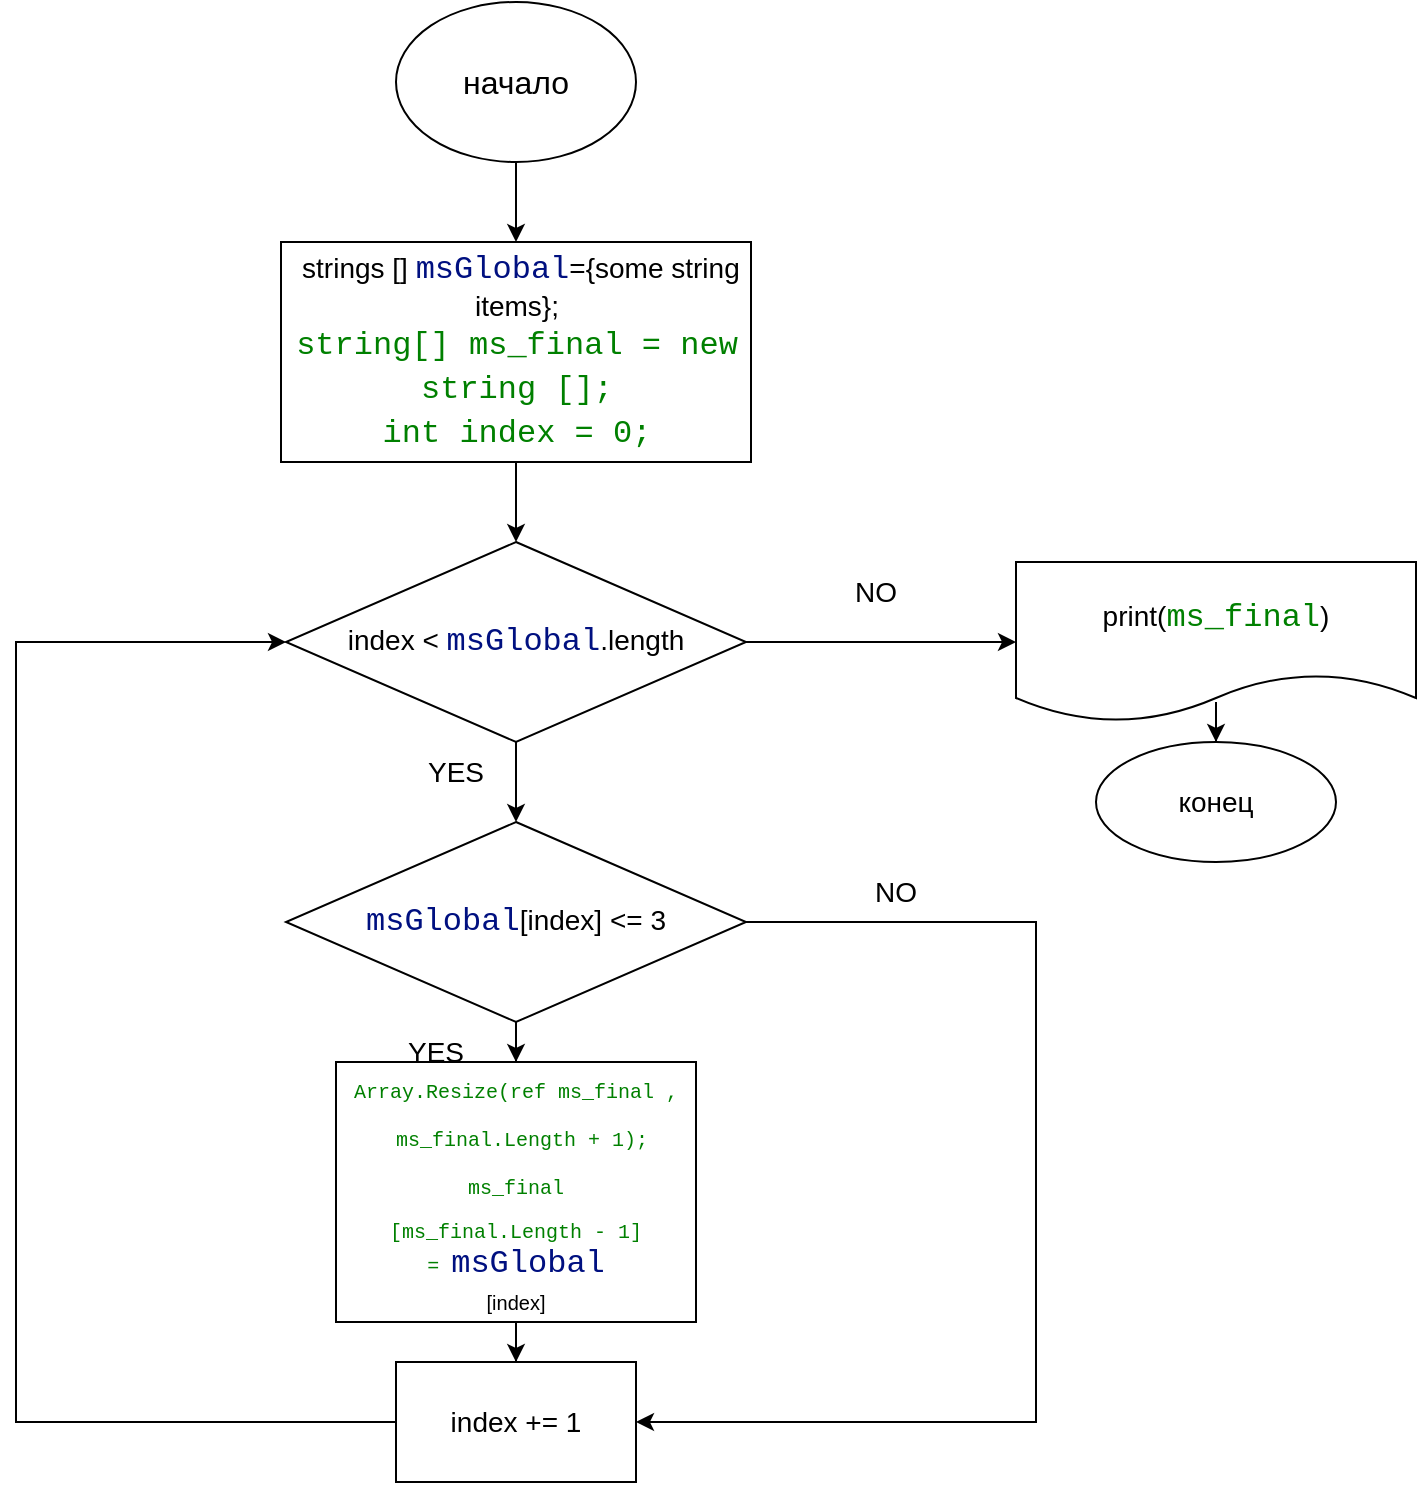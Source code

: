 <mxfile version="20.2.0" type="device"><diagram id="9XfC36Md4j4mOrGBqrgQ" name="get Array for length of char(3)"><mxGraphModel dx="1422" dy="781" grid="1" gridSize="10" guides="1" tooltips="1" connect="1" arrows="1" fold="1" page="1" pageScale="1" pageWidth="827" pageHeight="1169" math="0" shadow="0"><root><mxCell id="0"/><mxCell id="1" parent="0"/><mxCell id="bzMwIo-LBQ-e7KJK4k1Q-1" value="" style="edgeStyle=orthogonalEdgeStyle;rounded=0;orthogonalLoop=1;jettySize=auto;html=1;fontSize=14;" parent="1" source="bzMwIo-LBQ-e7KJK4k1Q-2" target="bzMwIo-LBQ-e7KJK4k1Q-4" edge="1"><mxGeometry relative="1" as="geometry"/></mxCell><mxCell id="bzMwIo-LBQ-e7KJK4k1Q-2" value="&lt;font size=&quot;3&quot;&gt;начало&lt;/font&gt;" style="ellipse;whiteSpace=wrap;html=1;fontSize=6;" parent="1" vertex="1"><mxGeometry x="310" y="30" width="120" height="80" as="geometry"/></mxCell><mxCell id="bzMwIo-LBQ-e7KJK4k1Q-3" value="" style="edgeStyle=orthogonalEdgeStyle;rounded=0;orthogonalLoop=1;jettySize=auto;html=1;fontSize=14;" parent="1" source="bzMwIo-LBQ-e7KJK4k1Q-4" target="bzMwIo-LBQ-e7KJK4k1Q-7" edge="1"><mxGeometry relative="1" as="geometry"/></mxCell><mxCell id="bzMwIo-LBQ-e7KJK4k1Q-4" value="&amp;nbsp;strings []&amp;nbsp;&lt;span style=&quot;color: rgb(0, 16, 128); background-color: rgb(255, 255, 255); font-family: Consolas, &amp;quot;Courier New&amp;quot;, monospace; font-size: 16px;&quot;&gt;msGlobal&lt;/span&gt;&lt;span style=&quot;background-color: initial;&quot;&gt;={some string items};&lt;/span&gt;&lt;br&gt;&lt;div style=&quot;background-color: rgb(255, 255, 255); font-family: Consolas, &amp;quot;Courier New&amp;quot;, monospace; font-size: 16px; line-height: 22px;&quot;&gt;&lt;span style=&quot;color: #008000;&quot;&gt;string[] ms_final = new string [];&lt;/span&gt;&lt;/div&gt;&lt;div style=&quot;background-color: rgb(255, 255, 255); font-family: Consolas, &amp;quot;Courier New&amp;quot;, monospace; font-size: 16px; line-height: 22px;&quot;&gt;&lt;span style=&quot;color: #008000;&quot;&gt;int index = 0;&lt;/span&gt;&lt;/div&gt;" style="whiteSpace=wrap;html=1;fontSize=14;" parent="1" vertex="1"><mxGeometry x="252.5" y="150" width="235" height="110" as="geometry"/></mxCell><mxCell id="bzMwIo-LBQ-e7KJK4k1Q-5" value="" style="edgeStyle=orthogonalEdgeStyle;rounded=0;orthogonalLoop=1;jettySize=auto;html=1;fontSize=14;" parent="1" source="bzMwIo-LBQ-e7KJK4k1Q-7" target="bzMwIo-LBQ-e7KJK4k1Q-10" edge="1"><mxGeometry relative="1" as="geometry"/></mxCell><mxCell id="bzMwIo-LBQ-e7KJK4k1Q-6" value="" style="edgeStyle=orthogonalEdgeStyle;rounded=0;orthogonalLoop=1;jettySize=auto;html=1;fontSize=14;" parent="1" source="bzMwIo-LBQ-e7KJK4k1Q-7" edge="1"><mxGeometry relative="1" as="geometry"><mxPoint x="620" y="350" as="targetPoint"/></mxGeometry></mxCell><mxCell id="bzMwIo-LBQ-e7KJK4k1Q-7" value="index &amp;lt;&amp;nbsp;&lt;span style=&quot;color: rgb(0, 16, 128); font-family: Consolas, &amp;quot;Courier New&amp;quot;, monospace; font-size: 16px; background-color: rgb(255, 255, 255);&quot;&gt;msGlobal&lt;/span&gt;.length" style="rhombus;whiteSpace=wrap;html=1;fontSize=14;" parent="1" vertex="1"><mxGeometry x="255" y="300" width="230" height="100" as="geometry"/></mxCell><mxCell id="bzMwIo-LBQ-e7KJK4k1Q-8" value="" style="edgeStyle=orthogonalEdgeStyle;rounded=0;orthogonalLoop=1;jettySize=auto;html=1;fontSize=14;" parent="1" source="bzMwIo-LBQ-e7KJK4k1Q-10" target="bzMwIo-LBQ-e7KJK4k1Q-12" edge="1"><mxGeometry relative="1" as="geometry"/></mxCell><mxCell id="bzMwIo-LBQ-e7KJK4k1Q-9" value="" style="edgeStyle=orthogonalEdgeStyle;rounded=0;orthogonalLoop=1;jettySize=auto;html=1;fontSize=14;entryX=1;entryY=0.5;entryDx=0;entryDy=0;exitX=1;exitY=0.5;exitDx=0;exitDy=0;" parent="1" source="bzMwIo-LBQ-e7KJK4k1Q-10" target="bzMwIo-LBQ-e7KJK4k1Q-23" edge="1"><mxGeometry relative="1" as="geometry"><mxPoint x="630" y="480" as="targetPoint"/><Array as="points"><mxPoint x="630" y="490"/><mxPoint x="630" y="740"/></Array></mxGeometry></mxCell><mxCell id="bzMwIo-LBQ-e7KJK4k1Q-10" value="&lt;span style=&quot;color: rgb(0, 16, 128); font-family: Consolas, &amp;quot;Courier New&amp;quot;, monospace; font-size: 16px; background-color: rgb(255, 255, 255);&quot;&gt;msGlobal&lt;/span&gt;[index] &amp;lt;= 3" style="rhombus;whiteSpace=wrap;html=1;fontSize=14;" parent="1" vertex="1"><mxGeometry x="255" y="440" width="230" height="100" as="geometry"/></mxCell><mxCell id="bzMwIo-LBQ-e7KJK4k1Q-11" value="" style="edgeStyle=orthogonalEdgeStyle;rounded=0;orthogonalLoop=1;jettySize=auto;html=1;fontSize=14;" parent="1" source="bzMwIo-LBQ-e7KJK4k1Q-12" target="bzMwIo-LBQ-e7KJK4k1Q-23" edge="1"><mxGeometry relative="1" as="geometry"/></mxCell><mxCell id="bzMwIo-LBQ-e7KJK4k1Q-12" value="&lt;div style=&quot;background-color: rgb(255, 255, 255); font-family: Consolas, &amp;quot;Courier New&amp;quot;, monospace; line-height: 22px;&quot;&gt;&lt;font style=&quot;font-size: 10px;&quot;&gt;&lt;span style=&quot;color: rgb(0, 128, 0);&quot;&gt;Array.Resize&lt;/span&gt;&lt;/font&gt;&lt;span style=&quot;font-size: 10px; color: rgb(0, 128, 0);&quot;&gt;(ref&amp;nbsp;&lt;/span&gt;&lt;span style=&quot;font-size: 10px; color: rgb(0, 128, 0);&quot;&gt;ms_final&amp;nbsp;&lt;/span&gt;&lt;span style=&quot;font-size: 10px; color: rgb(0, 128, 0);&quot;&gt;,&lt;/span&gt;&lt;/div&gt;&lt;div style=&quot;background-color: rgb(255, 255, 255); font-family: Consolas, &amp;quot;Courier New&amp;quot;, monospace; line-height: 22px;&quot;&gt;&lt;font style=&quot;font-size: 10px;&quot;&gt;&lt;span style=&quot;color: rgb(0, 128, 0);&quot;&gt;&amp;nbsp;&lt;/span&gt;&lt;span style=&quot;color: rgb(0, 128, 0);&quot;&gt;ms_final&lt;/span&gt;&lt;span style=&quot;color: rgb(0, 128, 0);&quot;&gt;.Length + 1);&lt;/span&gt;&lt;/font&gt;&lt;/div&gt;&lt;div style=&quot;background-color: rgb(255, 255, 255); font-family: Consolas, &amp;quot;Courier New&amp;quot;, monospace; line-height: 22px;&quot;&gt;&lt;font style=&quot;font-size: 10px;&quot;&gt;&lt;span style=&quot;color: rgb(0, 128, 0);&quot;&gt;ms_final&lt;/span&gt;&lt;/font&gt;&lt;/div&gt;&lt;span style=&quot;color: rgb(0, 128, 0); font-family: Consolas, &amp;quot;Courier New&amp;quot;, monospace; font-size: 10px; background-color: rgb(255, 255, 255);&quot;&gt;[ms_final.&lt;/span&gt;&lt;span style=&quot;color: rgb(0, 128, 0); font-family: Consolas, &amp;quot;Courier New&amp;quot;, monospace; font-size: 10px; background-color: rgb(255, 255, 255);&quot;&gt;Length - 1&lt;/span&gt;&lt;span style=&quot;color: rgb(0, 128, 0); font-size: 10px; background-color: rgb(255, 255, 255); font-family: Consolas, &amp;quot;Courier New&amp;quot;, monospace;&quot;&gt;] &lt;/span&gt;&lt;font style=&quot;font-size: 10px;&quot;&gt;&lt;span style=&quot;color: rgb(0, 128, 0); background-color: rgb(255, 255, 255); font-family: Consolas, &amp;quot;Courier New&amp;quot;, monospace;&quot;&gt;=&amp;nbsp;&lt;/span&gt;&lt;span style=&quot;color: rgb(0, 16, 128); font-family: Consolas, &amp;quot;Courier New&amp;quot;, monospace; font-size: 16px; background-color: rgb(255, 255, 255);&quot;&gt;msGlobal&lt;/span&gt;&lt;span style=&quot;color: rgb(0, 128, 0); background-color: rgb(255, 255, 255); font-family: Consolas, &amp;quot;Courier New&amp;quot;, monospace;&quot;&gt;&lt;br&gt;&lt;/span&gt;[index]&lt;/font&gt;&lt;span style=&quot;color: rgb(0, 128, 0); font-family: Consolas, &amp;quot;Courier New&amp;quot;, monospace; font-size: 10px; background-color: rgb(255, 255, 255);&quot;&gt;&lt;br&gt;&lt;/span&gt;" style="whiteSpace=wrap;html=1;fontSize=14;" parent="1" vertex="1"><mxGeometry x="280" y="560" width="180" height="130" as="geometry"/></mxCell><mxCell id="bzMwIo-LBQ-e7KJK4k1Q-13" value="YES" style="text;html=1;strokeColor=none;fillColor=none;align=center;verticalAlign=middle;whiteSpace=wrap;rounded=0;fontSize=14;" parent="1" vertex="1"><mxGeometry x="300" y="540" width="60" height="30" as="geometry"/></mxCell><mxCell id="bzMwIo-LBQ-e7KJK4k1Q-14" value="YES" style="text;html=1;strokeColor=none;fillColor=none;align=center;verticalAlign=middle;whiteSpace=wrap;rounded=0;fontSize=14;" parent="1" vertex="1"><mxGeometry x="310" y="400" width="60" height="30" as="geometry"/></mxCell><mxCell id="bzMwIo-LBQ-e7KJK4k1Q-15" value="NO" style="text;html=1;strokeColor=none;fillColor=none;align=center;verticalAlign=middle;whiteSpace=wrap;rounded=0;fontSize=14;" parent="1" vertex="1"><mxGeometry x="530" y="460" width="60" height="30" as="geometry"/></mxCell><mxCell id="bzMwIo-LBQ-e7KJK4k1Q-22" value="" style="edgeStyle=orthogonalEdgeStyle;rounded=0;orthogonalLoop=1;jettySize=auto;html=1;fontSize=14;entryX=0;entryY=0.5;entryDx=0;entryDy=0;exitX=0;exitY=0.5;exitDx=0;exitDy=0;" parent="1" source="bzMwIo-LBQ-e7KJK4k1Q-23" target="bzMwIo-LBQ-e7KJK4k1Q-7" edge="1"><mxGeometry relative="1" as="geometry"><mxPoint x="120" y="350" as="targetPoint"/><Array as="points"><mxPoint x="120" y="740"/><mxPoint x="120" y="350"/></Array></mxGeometry></mxCell><mxCell id="bzMwIo-LBQ-e7KJK4k1Q-23" value="index += 1" style="whiteSpace=wrap;html=1;fontSize=14;" parent="1" vertex="1"><mxGeometry x="310" y="710" width="120" height="60" as="geometry"/></mxCell><mxCell id="bzMwIo-LBQ-e7KJK4k1Q-24" value="" style="edgeStyle=orthogonalEdgeStyle;rounded=0;orthogonalLoop=1;jettySize=auto;html=1;fontSize=14;" parent="1" source="bzMwIo-LBQ-e7KJK4k1Q-25" target="bzMwIo-LBQ-e7KJK4k1Q-26" edge="1"><mxGeometry relative="1" as="geometry"/></mxCell><mxCell id="bzMwIo-LBQ-e7KJK4k1Q-25" value="print(&lt;span style=&quot;color: rgb(0, 128, 0); font-family: Consolas, &amp;quot;Courier New&amp;quot;, monospace; font-size: 16px; background-color: rgb(255, 255, 255);&quot;&gt;ms_final&lt;/span&gt;)" style="shape=document;whiteSpace=wrap;html=1;boundedLbl=1;fontSize=14;" parent="1" vertex="1"><mxGeometry x="620" y="310" width="200" height="80" as="geometry"/></mxCell><mxCell id="bzMwIo-LBQ-e7KJK4k1Q-26" value="конец" style="ellipse;whiteSpace=wrap;html=1;fontSize=14;" parent="1" vertex="1"><mxGeometry x="660" y="400" width="120" height="60" as="geometry"/></mxCell><mxCell id="bzMwIo-LBQ-e7KJK4k1Q-27" value="NO" style="text;html=1;strokeColor=none;fillColor=none;align=center;verticalAlign=middle;whiteSpace=wrap;rounded=0;fontSize=14;" parent="1" vertex="1"><mxGeometry x="520" y="310" width="60" height="30" as="geometry"/></mxCell></root></mxGraphModel></diagram></mxfile>